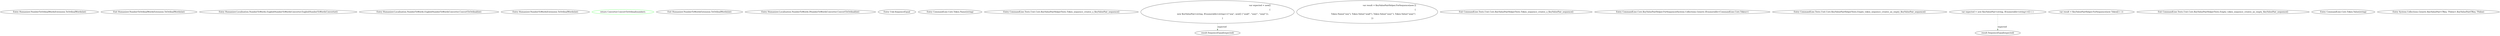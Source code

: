 digraph  {
n0 [cluster="Humanizer.NumberToOrdinalWordsExtension.ToOrdinalWords(int)", label="Entry Humanizer.NumberToOrdinalWordsExtension.ToOrdinalWords(int)", span="14-14"];
n2 [cluster="Humanizer.NumberToOrdinalWordsExtension.ToOrdinalWords(int)", label="Exit Humanizer.NumberToOrdinalWordsExtension.ToOrdinalWords(int)", span="14-14"];
n3 [cluster="Humanizer.Localisation.NumberToWords.EnglishNumberToWordsConverter.EnglishNumberToWordsConverter()", label="Entry Humanizer.Localisation.NumberToWords.EnglishNumberToWordsConverter.EnglishNumberToWordsConverter()", span="5-5"];
n4 [cluster="Humanizer.Localisation.NumberToWords.EnglishNumberToWordsConverter.ConvertToOrdinal(int)", label="Entry Humanizer.Localisation.NumberToWords.EnglishNumberToWordsConverter.ConvertToOrdinal(int)", span="76-76"];
m0_24 [cluster="Humanizer.NumberToWordsExtension.ToOrdinalWords(int)", file="NumberToWordsExtension.cs", label="Entry Humanizer.NumberToWordsExtension.ToOrdinalWords(int)", span="35-35"];
m0_25 [cluster="Humanizer.NumberToWordsExtension.ToOrdinalWords(int)", color=green, community=0, file="NumberToWordsExtension.cs", label="return Converter.ConvertToOrdinal(number);", prediction=0, span="37-37"];
m0_26 [cluster="Humanizer.NumberToWordsExtension.ToOrdinalWords(int)", file="NumberToWordsExtension.cs", label="Exit Humanizer.NumberToWordsExtension.ToOrdinalWords(int)", span="35-35"];
m0_27 [cluster="Humanizer.Localisation.NumberToWords.INumberToWordsConverter.ConvertToOrdinal(int)", file="NumberToWordsExtension.cs", label="Entry Humanizer.Localisation.NumberToWords.INumberToWordsConverter.ConvertToOrdinal(int)", span="19-19"];
m0_6 [cluster="Unk.SequenceEqual", file="NumberToWordsExtension.cs", label="Entry Unk.SequenceEqual", span=""];
m0_13 [cluster="CommandLine.Core.Token.Name(string)", file="NumberToWordsExtension.cs", label="Entry CommandLine.Core.Token.Name(string)", span="19-19"];
m0_7 [cluster="CommandLine.Tests.Unit.Core.KeyValuePairHelperTests.Token_sequence_creates_a_KeyValuePair_sequence()", file="NumberToWordsExtension.cs", label="Entry CommandLine.Tests.Unit.Core.KeyValuePairHelperTests.Token_sequence_creates_a_KeyValuePair_sequence()", span="26-26"];
m0_8 [cluster="CommandLine.Tests.Unit.Core.KeyValuePairHelperTests.Token_sequence_creates_a_KeyValuePair_sequence()", file="NumberToWordsExtension.cs", label="var expected = new[]\r\n                {\r\n                    new KeyValuePair<string, IEnumerable<string>>(''seq'', new[] {''seq0'', ''seq1'', ''seq2''}),   \r\n                }", span="28-31"];
m0_9 [cluster="CommandLine.Tests.Unit.Core.KeyValuePairHelperTests.Token_sequence_creates_a_KeyValuePair_sequence()", file="NumberToWordsExtension.cs", label="var result = KeyValuePairHelper.ForSequence(new []\r\n                {\r\n                    Token.Name(''seq''), Token.Value(''seq0''), Token.Value(''seq1''), Token.Value(''seq2'') \r\n                })", span="33-36"];
m0_10 [cluster="CommandLine.Tests.Unit.Core.KeyValuePairHelperTests.Token_sequence_creates_a_KeyValuePair_sequence()", file="NumberToWordsExtension.cs", label="result.SequenceEqual(expected)", span="38-38"];
m0_11 [cluster="CommandLine.Tests.Unit.Core.KeyValuePairHelperTests.Token_sequence_creates_a_KeyValuePair_sequence()", file="NumberToWordsExtension.cs", label="Exit CommandLine.Tests.Unit.Core.KeyValuePairHelperTests.Token_sequence_creates_a_KeyValuePair_sequence()", span="26-26"];
m0_5 [cluster="CommandLine.Core.KeyValuePairHelper.ForSequence(System.Collections.Generic.IEnumerable<CommandLine.Core.Token>)", file="NumberToWordsExtension.cs", label="Entry CommandLine.Core.KeyValuePairHelper.ForSequence(System.Collections.Generic.IEnumerable<CommandLine.Core.Token>)", span="22-22"];
m0_0 [cluster="CommandLine.Tests.Unit.Core.KeyValuePairHelperTests.Empty_token_sequence_creates_an_empty_KeyValuePair_sequence()", file="NumberToWordsExtension.cs", label="Entry CommandLine.Tests.Unit.Core.KeyValuePairHelperTests.Empty_token_sequence_creates_an_empty_KeyValuePair_sequence()", span="16-16"];
m0_1 [cluster="CommandLine.Tests.Unit.Core.KeyValuePairHelperTests.Empty_token_sequence_creates_an_empty_KeyValuePair_sequence()", file="NumberToWordsExtension.cs", label="var expected = new KeyValuePair<string, IEnumerable<string>>[] { }", span="18-18"];
m0_2 [cluster="CommandLine.Tests.Unit.Core.KeyValuePairHelperTests.Empty_token_sequence_creates_an_empty_KeyValuePair_sequence()", file="NumberToWordsExtension.cs", label="var result = KeyValuePairHelper.ForSequence(new Token[] { })", span="20-20"];
m0_3 [cluster="CommandLine.Tests.Unit.Core.KeyValuePairHelperTests.Empty_token_sequence_creates_an_empty_KeyValuePair_sequence()", file="NumberToWordsExtension.cs", label="result.SequenceEqual(expected)", span="22-22"];
m0_4 [cluster="CommandLine.Tests.Unit.Core.KeyValuePairHelperTests.Empty_token_sequence_creates_an_empty_KeyValuePair_sequence()", file="NumberToWordsExtension.cs", label="Exit CommandLine.Tests.Unit.Core.KeyValuePairHelperTests.Empty_token_sequence_creates_an_empty_KeyValuePair_sequence()", span="16-16"];
m0_14 [cluster="CommandLine.Core.Token.Value(string)", file="NumberToWordsExtension.cs", label="Entry CommandLine.Core.Token.Value(string)", span="24-24"];
m0_12 [cluster="System.Collections.Generic.KeyValuePair<TKey, TValue>.KeyValuePair(TKey, TValue)", file="NumberToWordsExtension.cs", label="Entry System.Collections.Generic.KeyValuePair<TKey, TValue>.KeyValuePair(TKey, TValue)", span="0-0"];
m0_8 -> m0_10  [color=darkseagreen4, key=1, label=expected, style=dashed];
m0_1 -> m0_3  [color=darkseagreen4, key=1, label=expected, style=dashed];
}
